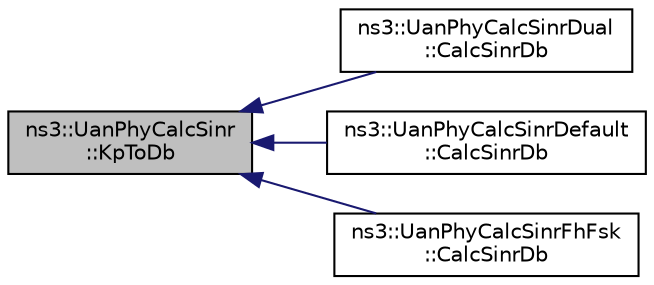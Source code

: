 digraph "ns3::UanPhyCalcSinr::KpToDb"
{
  edge [fontname="Helvetica",fontsize="10",labelfontname="Helvetica",labelfontsize="10"];
  node [fontname="Helvetica",fontsize="10",shape=record];
  rankdir="LR";
  Node1 [label="ns3::UanPhyCalcSinr\l::KpToDb",height=0.2,width=0.4,color="black", fillcolor="grey75", style="filled", fontcolor="black"];
  Node1 -> Node2 [dir="back",color="midnightblue",fontsize="10",style="solid"];
  Node2 [label="ns3::UanPhyCalcSinrDual\l::CalcSinrDb",height=0.2,width=0.4,color="black", fillcolor="white", style="filled",URL="$d0/dcd/classns3_1_1UanPhyCalcSinrDual.html#a79c7ea15803777ba117f33eafec649b3"];
  Node1 -> Node3 [dir="back",color="midnightblue",fontsize="10",style="solid"];
  Node3 [label="ns3::UanPhyCalcSinrDefault\l::CalcSinrDb",height=0.2,width=0.4,color="black", fillcolor="white", style="filled",URL="$d8/d7c/classns3_1_1UanPhyCalcSinrDefault.html#ab31a349cd64cb9f09013b79580b67353"];
  Node1 -> Node4 [dir="back",color="midnightblue",fontsize="10",style="solid"];
  Node4 [label="ns3::UanPhyCalcSinrFhFsk\l::CalcSinrDb",height=0.2,width=0.4,color="black", fillcolor="white", style="filled",URL="$d4/d46/classns3_1_1UanPhyCalcSinrFhFsk.html#a6d728e7e7fa4c3ce682bae527d0c7db3"];
}
